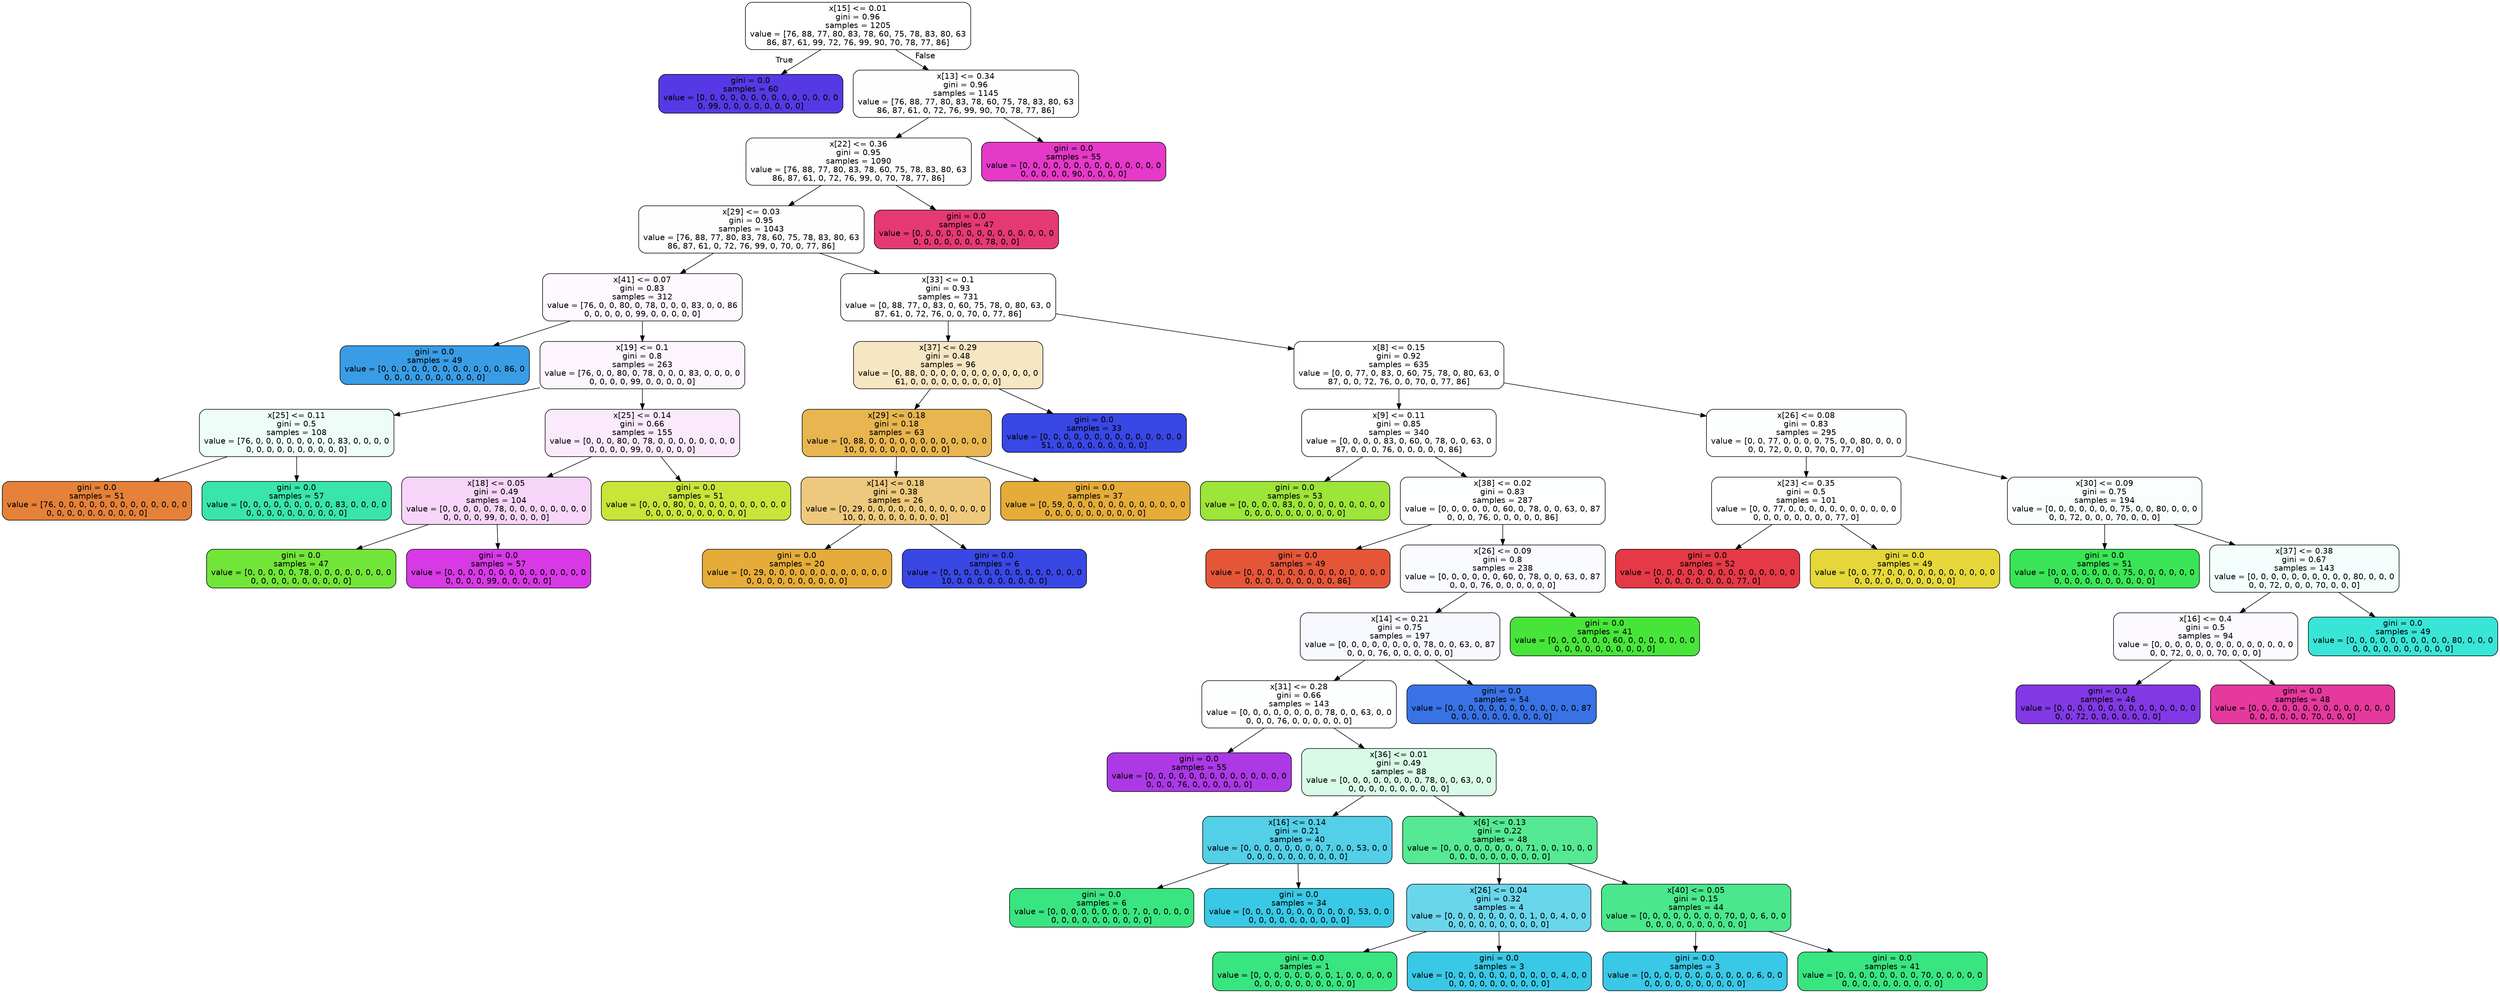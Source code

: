digraph Tree {
node [shape=box, style="filled, rounded", color="black", fontname="helvetica"] ;
edge [fontname="helvetica"] ;
0 [label="x[15] <= 0.01\ngini = 0.96\nsamples = 1205\nvalue = [76, 88, 77, 80, 83, 78, 60, 75, 78, 83, 80, 63\n86, 87, 61, 99, 72, 76, 99, 90, 70, 78, 77, 86]", fillcolor="#ffffff"] ;
1 [label="gini = 0.0\nsamples = 60\nvalue = [0, 0, 0, 0, 0, 0, 0, 0, 0, 0, 0, 0, 0, 0\n0, 99, 0, 0, 0, 0, 0, 0, 0, 0]", fillcolor="#5639e5"] ;
0 -> 1 [labeldistance=2.5, labelangle=45, headlabel="True"] ;
2 [label="x[13] <= 0.34\ngini = 0.96\nsamples = 1145\nvalue = [76, 88, 77, 80, 83, 78, 60, 75, 78, 83, 80, 63\n86, 87, 61, 0, 72, 76, 99, 90, 70, 78, 77, 86]", fillcolor="#fffeff"] ;
0 -> 2 [labeldistance=2.5, labelangle=-45, headlabel="False"] ;
3 [label="x[22] <= 0.36\ngini = 0.95\nsamples = 1090\nvalue = [76, 88, 77, 80, 83, 78, 60, 75, 78, 83, 80, 63\n86, 87, 61, 0, 72, 76, 99, 0, 70, 78, 77, 86]", fillcolor="#fffeff"] ;
2 -> 3 ;
4 [label="x[29] <= 0.03\ngini = 0.95\nsamples = 1043\nvalue = [76, 88, 77, 80, 83, 78, 60, 75, 78, 83, 80, 63\n86, 87, 61, 0, 72, 76, 99, 0, 70, 0, 77, 86]", fillcolor="#fffeff"] ;
3 -> 4 ;
5 [label="x[41] <= 0.07\ngini = 0.83\nsamples = 312\nvalue = [76, 0, 0, 80, 0, 78, 0, 0, 0, 83, 0, 0, 86\n0, 0, 0, 0, 0, 99, 0, 0, 0, 0, 0]", fillcolor="#fef9fe"] ;
4 -> 5 ;
6 [label="gini = 0.0\nsamples = 49\nvalue = [0, 0, 0, 0, 0, 0, 0, 0, 0, 0, 0, 0, 86, 0\n0, 0, 0, 0, 0, 0, 0, 0, 0, 0]", fillcolor="#399de5"] ;
5 -> 6 ;
7 [label="x[19] <= 0.1\ngini = 0.8\nsamples = 263\nvalue = [76, 0, 0, 80, 0, 78, 0, 0, 0, 83, 0, 0, 0, 0\n0, 0, 0, 0, 99, 0, 0, 0, 0, 0]", fillcolor="#fdf5fe"] ;
5 -> 7 ;
8 [label="x[25] <= 0.11\ngini = 0.5\nsamples = 108\nvalue = [76, 0, 0, 0, 0, 0, 0, 0, 0, 83, 0, 0, 0, 0\n0, 0, 0, 0, 0, 0, 0, 0, 0, 0]", fillcolor="#eefdf8"] ;
7 -> 8 ;
9 [label="gini = 0.0\nsamples = 51\nvalue = [76, 0, 0, 0, 0, 0, 0, 0, 0, 0, 0, 0, 0, 0\n0, 0, 0, 0, 0, 0, 0, 0, 0, 0]", fillcolor="#e58139"] ;
8 -> 9 ;
10 [label="gini = 0.0\nsamples = 57\nvalue = [0, 0, 0, 0, 0, 0, 0, 0, 0, 83, 0, 0, 0, 0\n0, 0, 0, 0, 0, 0, 0, 0, 0, 0]", fillcolor="#39e5ac"] ;
8 -> 10 ;
11 [label="x[25] <= 0.14\ngini = 0.66\nsamples = 155\nvalue = [0, 0, 0, 80, 0, 78, 0, 0, 0, 0, 0, 0, 0, 0\n0, 0, 0, 0, 99, 0, 0, 0, 0, 0]", fillcolor="#fbeafc"] ;
7 -> 11 ;
12 [label="x[18] <= 0.05\ngini = 0.49\nsamples = 104\nvalue = [0, 0, 0, 0, 0, 78, 0, 0, 0, 0, 0, 0, 0, 0\n0, 0, 0, 0, 99, 0, 0, 0, 0, 0]", fillcolor="#f7d5f9"] ;
11 -> 12 ;
13 [label="gini = 0.0\nsamples = 47\nvalue = [0, 0, 0, 0, 0, 78, 0, 0, 0, 0, 0, 0, 0, 0\n0, 0, 0, 0, 0, 0, 0, 0, 0, 0]", fillcolor="#72e539"] ;
12 -> 13 ;
14 [label="gini = 0.0\nsamples = 57\nvalue = [0, 0, 0, 0, 0, 0, 0, 0, 0, 0, 0, 0, 0, 0\n0, 0, 0, 0, 99, 0, 0, 0, 0, 0]", fillcolor="#d739e5"] ;
12 -> 14 ;
15 [label="gini = 0.0\nsamples = 51\nvalue = [0, 0, 0, 80, 0, 0, 0, 0, 0, 0, 0, 0, 0, 0\n0, 0, 0, 0, 0, 0, 0, 0, 0, 0]", fillcolor="#c8e539"] ;
11 -> 15 ;
16 [label="x[33] <= 0.1\ngini = 0.93\nsamples = 731\nvalue = [0, 88, 77, 0, 83, 0, 60, 75, 78, 0, 80, 63, 0\n87, 61, 0, 72, 76, 0, 0, 70, 0, 77, 86]", fillcolor="#ffffff"] ;
4 -> 16 ;
17 [label="x[37] <= 0.29\ngini = 0.48\nsamples = 96\nvalue = [0, 88, 0, 0, 0, 0, 0, 0, 0, 0, 0, 0, 0, 0\n61, 0, 0, 0, 0, 0, 0, 0, 0, 0]", fillcolor="#f7e6c2"] ;
16 -> 17 ;
18 [label="x[29] <= 0.18\ngini = 0.18\nsamples = 63\nvalue = [0, 88, 0, 0, 0, 0, 0, 0, 0, 0, 0, 0, 0, 0\n10, 0, 0, 0, 0, 0, 0, 0, 0, 0]", fillcolor="#e8b550"] ;
17 -> 18 ;
19 [label="x[14] <= 0.18\ngini = 0.38\nsamples = 26\nvalue = [0, 29, 0, 0, 0, 0, 0, 0, 0, 0, 0, 0, 0, 0\n10, 0, 0, 0, 0, 0, 0, 0, 0, 0]", fillcolor="#eec97d"] ;
18 -> 19 ;
20 [label="gini = 0.0\nsamples = 20\nvalue = [0, 29, 0, 0, 0, 0, 0, 0, 0, 0, 0, 0, 0, 0\n0, 0, 0, 0, 0, 0, 0, 0, 0, 0]", fillcolor="#e5ac39"] ;
19 -> 20 ;
21 [label="gini = 0.0\nsamples = 6\nvalue = [0, 0, 0, 0, 0, 0, 0, 0, 0, 0, 0, 0, 0, 0\n10, 0, 0, 0, 0, 0, 0, 0, 0, 0]", fillcolor="#3947e5"] ;
19 -> 21 ;
22 [label="gini = 0.0\nsamples = 37\nvalue = [0, 59, 0, 0, 0, 0, 0, 0, 0, 0, 0, 0, 0, 0\n0, 0, 0, 0, 0, 0, 0, 0, 0, 0]", fillcolor="#e5ac39"] ;
18 -> 22 ;
23 [label="gini = 0.0\nsamples = 33\nvalue = [0, 0, 0, 0, 0, 0, 0, 0, 0, 0, 0, 0, 0, 0\n51, 0, 0, 0, 0, 0, 0, 0, 0, 0]", fillcolor="#3947e5"] ;
17 -> 23 ;
24 [label="x[8] <= 0.15\ngini = 0.92\nsamples = 635\nvalue = [0, 0, 77, 0, 83, 0, 60, 75, 78, 0, 80, 63, 0\n87, 0, 0, 72, 76, 0, 0, 70, 0, 77, 86]", fillcolor="#ffffff"] ;
16 -> 24 ;
25 [label="x[9] <= 0.11\ngini = 0.85\nsamples = 340\nvalue = [0, 0, 0, 0, 83, 0, 60, 0, 78, 0, 0, 63, 0\n87, 0, 0, 0, 76, 0, 0, 0, 0, 0, 86]", fillcolor="#ffffff"] ;
24 -> 25 ;
26 [label="gini = 0.0\nsamples = 53\nvalue = [0, 0, 0, 0, 83, 0, 0, 0, 0, 0, 0, 0, 0, 0\n0, 0, 0, 0, 0, 0, 0, 0, 0, 0]", fillcolor="#9de539"] ;
25 -> 26 ;
27 [label="x[38] <= 0.02\ngini = 0.83\nsamples = 287\nvalue = [0, 0, 0, 0, 0, 0, 60, 0, 78, 0, 0, 63, 0, 87\n0, 0, 0, 76, 0, 0, 0, 0, 0, 86]", fillcolor="#feffff"] ;
25 -> 27 ;
28 [label="gini = 0.0\nsamples = 49\nvalue = [0, 0, 0, 0, 0, 0, 0, 0, 0, 0, 0, 0, 0, 0\n0, 0, 0, 0, 0, 0, 0, 0, 0, 86]", fillcolor="#e55639"] ;
27 -> 28 ;
29 [label="x[26] <= 0.09\ngini = 0.8\nsamples = 238\nvalue = [0, 0, 0, 0, 0, 0, 60, 0, 78, 0, 0, 63, 0, 87\n0, 0, 0, 76, 0, 0, 0, 0, 0, 0]", fillcolor="#f9fbfe"] ;
27 -> 29 ;
30 [label="x[14] <= 0.21\ngini = 0.75\nsamples = 197\nvalue = [0, 0, 0, 0, 0, 0, 0, 0, 78, 0, 0, 63, 0, 87\n0, 0, 0, 76, 0, 0, 0, 0, 0, 0]", fillcolor="#f7f9fe"] ;
29 -> 30 ;
31 [label="x[31] <= 0.28\ngini = 0.66\nsamples = 143\nvalue = [0, 0, 0, 0, 0, 0, 0, 0, 78, 0, 0, 63, 0, 0\n0, 0, 0, 76, 0, 0, 0, 0, 0, 0]", fillcolor="#fcfffd"] ;
30 -> 31 ;
32 [label="gini = 0.0\nsamples = 55\nvalue = [0, 0, 0, 0, 0, 0, 0, 0, 0, 0, 0, 0, 0, 0\n0, 0, 0, 76, 0, 0, 0, 0, 0, 0]", fillcolor="#ac39e5"] ;
31 -> 32 ;
33 [label="x[36] <= 0.01\ngini = 0.49\nsamples = 88\nvalue = [0, 0, 0, 0, 0, 0, 0, 0, 78, 0, 0, 63, 0, 0\n0, 0, 0, 0, 0, 0, 0, 0, 0, 0]", fillcolor="#d9fae7"] ;
31 -> 33 ;
34 [label="x[16] <= 0.14\ngini = 0.21\nsamples = 40\nvalue = [0, 0, 0, 0, 0, 0, 0, 0, 7, 0, 0, 53, 0, 0\n0, 0, 0, 0, 0, 0, 0, 0, 0, 0]", fillcolor="#53cfe8"] ;
33 -> 34 ;
35 [label="gini = 0.0\nsamples = 6\nvalue = [0, 0, 0, 0, 0, 0, 0, 0, 7, 0, 0, 0, 0, 0\n0, 0, 0, 0, 0, 0, 0, 0, 0, 0]", fillcolor="#39e581"] ;
34 -> 35 ;
36 [label="gini = 0.0\nsamples = 34\nvalue = [0, 0, 0, 0, 0, 0, 0, 0, 0, 0, 0, 53, 0, 0\n0, 0, 0, 0, 0, 0, 0, 0, 0, 0]", fillcolor="#39c8e5"] ;
34 -> 36 ;
37 [label="x[6] <= 0.13\ngini = 0.22\nsamples = 48\nvalue = [0, 0, 0, 0, 0, 0, 0, 0, 71, 0, 0, 10, 0, 0\n0, 0, 0, 0, 0, 0, 0, 0, 0, 0]", fillcolor="#55e993"] ;
33 -> 37 ;
38 [label="x[26] <= 0.04\ngini = 0.32\nsamples = 4\nvalue = [0, 0, 0, 0, 0, 0, 0, 0, 1, 0, 0, 4, 0, 0\n0, 0, 0, 0, 0, 0, 0, 0, 0, 0]", fillcolor="#6ad6ec"] ;
37 -> 38 ;
39 [label="gini = 0.0\nsamples = 1\nvalue = [0, 0, 0, 0, 0, 0, 0, 0, 1, 0, 0, 0, 0, 0\n0, 0, 0, 0, 0, 0, 0, 0, 0, 0]", fillcolor="#39e581"] ;
38 -> 39 ;
40 [label="gini = 0.0\nsamples = 3\nvalue = [0, 0, 0, 0, 0, 0, 0, 0, 0, 0, 0, 4, 0, 0\n0, 0, 0, 0, 0, 0, 0, 0, 0, 0]", fillcolor="#39c8e5"] ;
38 -> 40 ;
41 [label="x[40] <= 0.05\ngini = 0.15\nsamples = 44\nvalue = [0, 0, 0, 0, 0, 0, 0, 0, 70, 0, 0, 6, 0, 0\n0, 0, 0, 0, 0, 0, 0, 0, 0, 0]", fillcolor="#4ae78c"] ;
37 -> 41 ;
42 [label="gini = 0.0\nsamples = 3\nvalue = [0, 0, 0, 0, 0, 0, 0, 0, 0, 0, 0, 6, 0, 0\n0, 0, 0, 0, 0, 0, 0, 0, 0, 0]", fillcolor="#39c8e5"] ;
41 -> 42 ;
43 [label="gini = 0.0\nsamples = 41\nvalue = [0, 0, 0, 0, 0, 0, 0, 0, 70, 0, 0, 0, 0, 0\n0, 0, 0, 0, 0, 0, 0, 0, 0, 0]", fillcolor="#39e581"] ;
41 -> 43 ;
44 [label="gini = 0.0\nsamples = 54\nvalue = [0, 0, 0, 0, 0, 0, 0, 0, 0, 0, 0, 0, 0, 87\n0, 0, 0, 0, 0, 0, 0, 0, 0, 0]", fillcolor="#3972e5"] ;
30 -> 44 ;
45 [label="gini = 0.0\nsamples = 41\nvalue = [0, 0, 0, 0, 0, 0, 60, 0, 0, 0, 0, 0, 0, 0\n0, 0, 0, 0, 0, 0, 0, 0, 0, 0]", fillcolor="#47e539"] ;
29 -> 45 ;
46 [label="x[26] <= 0.08\ngini = 0.83\nsamples = 295\nvalue = [0, 0, 77, 0, 0, 0, 0, 75, 0, 0, 80, 0, 0, 0\n0, 0, 72, 0, 0, 0, 70, 0, 77, 0]", fillcolor="#fdffff"] ;
24 -> 46 ;
47 [label="x[23] <= 0.35\ngini = 0.5\nsamples = 101\nvalue = [0, 0, 77, 0, 0, 0, 0, 0, 0, 0, 0, 0, 0, 0\n0, 0, 0, 0, 0, 0, 0, 0, 77, 0]", fillcolor="#ffffff"] ;
46 -> 47 ;
48 [label="gini = 0.0\nsamples = 52\nvalue = [0, 0, 0, 0, 0, 0, 0, 0, 0, 0, 0, 0, 0, 0\n0, 0, 0, 0, 0, 0, 0, 0, 77, 0]", fillcolor="#e53947"] ;
47 -> 48 ;
49 [label="gini = 0.0\nsamples = 49\nvalue = [0, 0, 77, 0, 0, 0, 0, 0, 0, 0, 0, 0, 0, 0\n0, 0, 0, 0, 0, 0, 0, 0, 0, 0]", fillcolor="#e5d739"] ;
47 -> 49 ;
50 [label="x[30] <= 0.09\ngini = 0.75\nsamples = 194\nvalue = [0, 0, 0, 0, 0, 0, 0, 75, 0, 0, 80, 0, 0, 0\n0, 0, 72, 0, 0, 0, 70, 0, 0, 0]", fillcolor="#fbfefe"] ;
46 -> 50 ;
51 [label="gini = 0.0\nsamples = 51\nvalue = [0, 0, 0, 0, 0, 0, 0, 75, 0, 0, 0, 0, 0, 0\n0, 0, 0, 0, 0, 0, 0, 0, 0, 0]", fillcolor="#39e556"] ;
50 -> 51 ;
52 [label="x[37] <= 0.38\ngini = 0.67\nsamples = 143\nvalue = [0, 0, 0, 0, 0, 0, 0, 0, 0, 0, 80, 0, 0, 0\n0, 0, 72, 0, 0, 0, 70, 0, 0, 0]", fillcolor="#f4fefd"] ;
50 -> 52 ;
53 [label="x[16] <= 0.4\ngini = 0.5\nsamples = 94\nvalue = [0, 0, 0, 0, 0, 0, 0, 0, 0, 0, 0, 0, 0, 0\n0, 0, 72, 0, 0, 0, 70, 0, 0, 0]", fillcolor="#fcfafe"] ;
52 -> 53 ;
54 [label="gini = 0.0\nsamples = 46\nvalue = [0, 0, 0, 0, 0, 0, 0, 0, 0, 0, 0, 0, 0, 0\n0, 0, 72, 0, 0, 0, 0, 0, 0, 0]", fillcolor="#8139e5"] ;
53 -> 54 ;
55 [label="gini = 0.0\nsamples = 48\nvalue = [0, 0, 0, 0, 0, 0, 0, 0, 0, 0, 0, 0, 0, 0\n0, 0, 0, 0, 0, 0, 70, 0, 0, 0]", fillcolor="#e5399d"] ;
53 -> 55 ;
56 [label="gini = 0.0\nsamples = 49\nvalue = [0, 0, 0, 0, 0, 0, 0, 0, 0, 0, 80, 0, 0, 0\n0, 0, 0, 0, 0, 0, 0, 0, 0, 0]", fillcolor="#39e5d7"] ;
52 -> 56 ;
57 [label="gini = 0.0\nsamples = 47\nvalue = [0, 0, 0, 0, 0, 0, 0, 0, 0, 0, 0, 0, 0, 0\n0, 0, 0, 0, 0, 0, 0, 78, 0, 0]", fillcolor="#e53972"] ;
3 -> 57 ;
58 [label="gini = 0.0\nsamples = 55\nvalue = [0, 0, 0, 0, 0, 0, 0, 0, 0, 0, 0, 0, 0, 0\n0, 0, 0, 0, 0, 90, 0, 0, 0, 0]", fillcolor="#e539c8"] ;
2 -> 58 ;
}